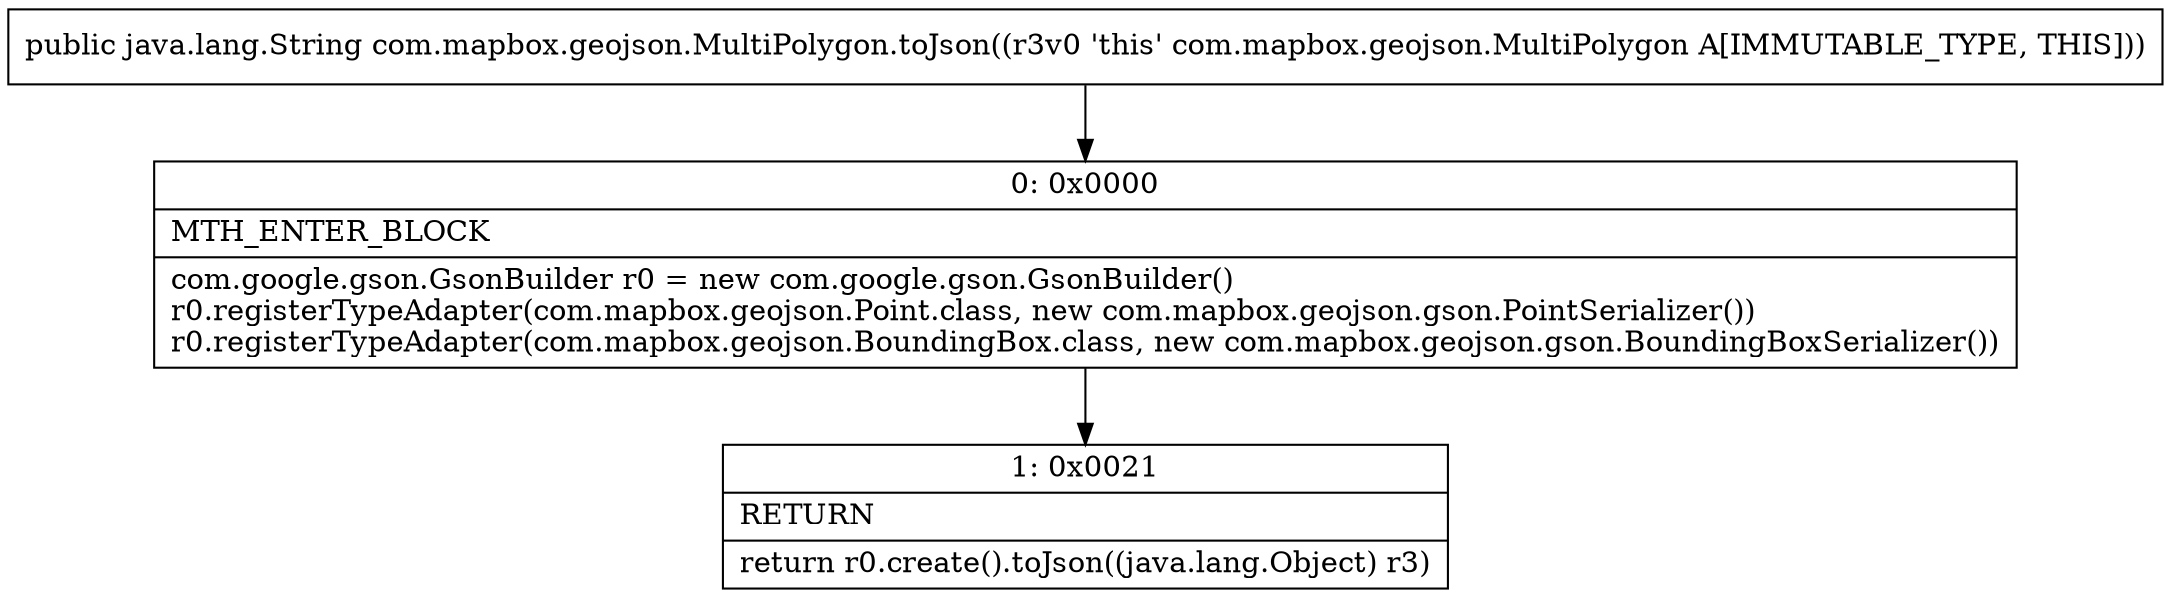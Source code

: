 digraph "CFG forcom.mapbox.geojson.MultiPolygon.toJson()Ljava\/lang\/String;" {
Node_0 [shape=record,label="{0\:\ 0x0000|MTH_ENTER_BLOCK\l|com.google.gson.GsonBuilder r0 = new com.google.gson.GsonBuilder()\lr0.registerTypeAdapter(com.mapbox.geojson.Point.class, new com.mapbox.geojson.gson.PointSerializer())\lr0.registerTypeAdapter(com.mapbox.geojson.BoundingBox.class, new com.mapbox.geojson.gson.BoundingBoxSerializer())\l}"];
Node_1 [shape=record,label="{1\:\ 0x0021|RETURN\l|return r0.create().toJson((java.lang.Object) r3)\l}"];
MethodNode[shape=record,label="{public java.lang.String com.mapbox.geojson.MultiPolygon.toJson((r3v0 'this' com.mapbox.geojson.MultiPolygon A[IMMUTABLE_TYPE, THIS])) }"];
MethodNode -> Node_0;
Node_0 -> Node_1;
}

